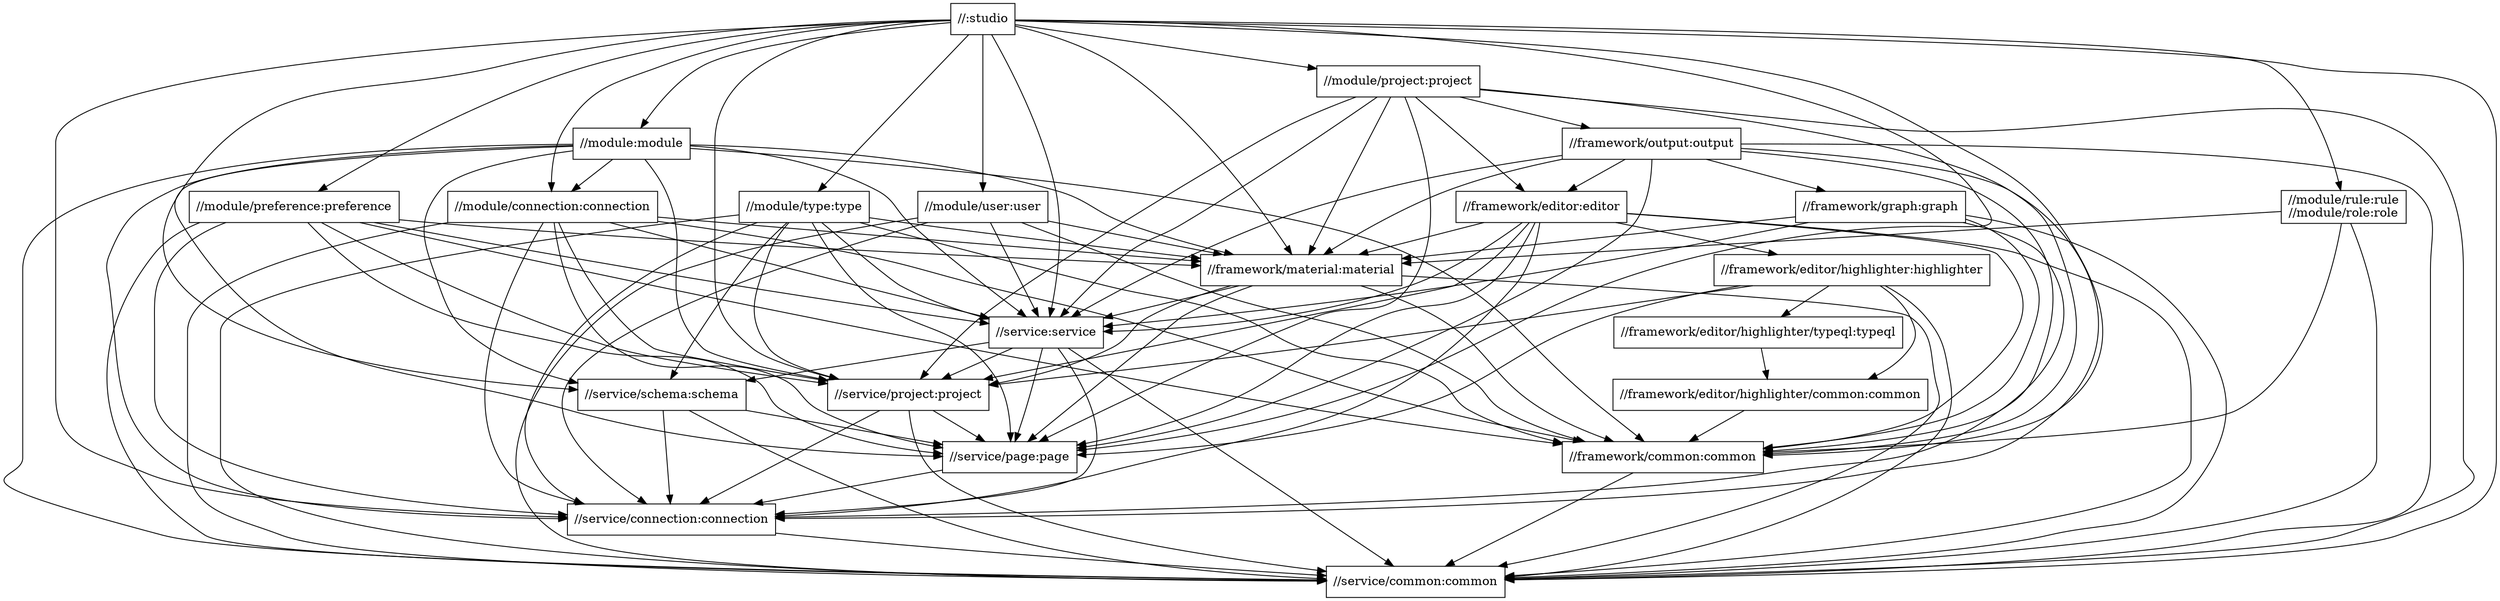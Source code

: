 digraph mygraph {
  node [shape=box];
  "//:studio"
  "//:studio" -> "//framework/common:common"
  "//:studio" -> "//framework/material:material"
  "//:studio" -> "//module:module"
  "//:studio" -> "//module/connection:connection"
  "//:studio" -> "//module/preference:preference"
  "//:studio" -> "//module/project:project"
  "//:studio" -> "//module/rule:rule\n//module/role:role"
  "//:studio" -> "//module/type:type"
  "//:studio" -> "//module/user:user"
  "//:studio" -> "//service/schema:schema"
  "//:studio" -> "//service:service"
  "//:studio" -> "//service/common:common"
  "//:studio" -> "//service/connection:connection"
  "//:studio" -> "//service/page:page"
  "//:studio" -> "//service/project:project"
  "//module/preference:preference"
  "//module/preference:preference" -> "//framework/common:common"
  "//module/preference:preference" -> "//framework/material:material"
  "//module/preference:preference" -> "//service:service"
  "//module/preference:preference" -> "//service/common:common"
  "//module/preference:preference" -> "//service/connection:connection"
  "//module/preference:preference" -> "//service/page:page"
  "//module/preference:preference" -> "//service/project:project"
  "//module:module"
  "//module:module" -> "//framework/common:common"
  "//module:module" -> "//framework/material:material"
  "//module:module" -> "//module/connection:connection"
  "//module:module" -> "//service:service"
  "//module:module" -> "//service/common:common"
  "//module:module" -> "//service/connection:connection"
  "//module:module" -> "//service/page:page"
  "//module:module" -> "//service/project:project"
  "//module:module" -> "//service/schema:schema"
  "//module/type:type"
  "//module/type:type" -> "//framework/common:common"
  "//module/type:type" -> "//framework/material:material"
  "//module/type:type" -> "//service:service"
  "//module/type:type" -> "//service/common:common"
  "//module/type:type" -> "//service/connection:connection"
  "//module/type:type" -> "//service/page:page"
  "//module/type:type" -> "//service/project:project"
  "//module/type:type" -> "//service/schema:schema"
  "//module/user:user"
  "//module/user:user" -> "//framework/common:common"
  "//module/user:user" -> "//framework/material:material"
  "//module/user:user" -> "//service:service"
  "//module/user:user" -> "//service/common:common"
  "//module/user:user" -> "//service/connection:connection"
  "//module/project:project"
  "//module/project:project" -> "//framework/common:common"
  "//module/project:project" -> "//framework/editor:editor"
  "//module/project:project" -> "//framework/material:material"
  "//module/project:project" -> "//framework/output:output"
  "//module/project:project" -> "//service:service"
  "//module/project:project" -> "//service/common:common"
  "//module/project:project" -> "//service/page:page"
  "//module/project:project" -> "//service/project:project"
  "//framework/output:output"
  "//framework/output:output" -> "//framework/common:common"
  "//framework/output:output" -> "//framework/editor:editor"
  "//framework/output:output" -> "//framework/graph:graph"
  "//framework/output:output" -> "//framework/material:material"
  "//framework/output:output" -> "//service:service"
  "//framework/output:output" -> "//service/common:common"
  "//framework/output:output" -> "//service/connection:connection"
  "//framework/output:output" -> "//service/page:page"
  "//framework/graph:graph"
  "//framework/graph:graph" -> "//framework/common:common"
  "//framework/graph:graph" -> "//framework/material:material"
  "//framework/graph:graph" -> "//service:service"
  "//framework/graph:graph" -> "//service/common:common"
  "//framework/graph:graph" -> "//service/connection:connection"
  "//framework/editor:editor"
  "//framework/editor:editor" -> "//framework/common:common"
  "//framework/editor:editor" -> "//framework/editor/highlighter:highlighter"
  "//framework/editor:editor" -> "//framework/material:material"
  "//framework/editor:editor" -> "//service:service"
  "//framework/editor:editor" -> "//service/common:common"
  "//framework/editor:editor" -> "//service/connection:connection"
  "//framework/editor:editor" -> "//service/page:page"
  "//framework/editor:editor" -> "//service/project:project"
  "//module/rule:rule\n//module/role:role"
  "//module/rule:rule\n//module/role:role" -> "//framework/common:common"
  "//module/rule:rule\n//module/role:role" -> "//framework/material:material"
  "//module/rule:rule\n//module/role:role" -> "//service/common:common"
  "//module/connection:connection"
  "//module/connection:connection" -> "//framework/common:common"
  "//module/connection:connection" -> "//framework/material:material"
  "//module/connection:connection" -> "//service:service"
  "//module/connection:connection" -> "//service/common:common"
  "//module/connection:connection" -> "//service/connection:connection"
  "//module/connection:connection" -> "//service/page:page"
  "//module/connection:connection" -> "//service/project:project"
  "//framework/material:material"
  "//framework/material:material" -> "//framework/common:common"
  "//framework/material:material" -> "//service:service"
  "//framework/material:material" -> "//service/common:common"
  "//framework/material:material" -> "//service/page:page"
  "//framework/material:material" -> "//service/project:project"
  "//service:service"
  "//service:service" -> "//service/common:common"
  "//service:service" -> "//service/connection:connection"
  "//service:service" -> "//service/page:page"
  "//service:service" -> "//service/project:project"
  "//service:service" -> "//service/schema:schema"
  "//service/schema:schema"
  "//service/schema:schema" -> "//service/common:common"
  "//service/schema:schema" -> "//service/connection:connection"
  "//service/schema:schema" -> "//service/page:page"
  "//framework/editor/highlighter:highlighter"
  "//framework/editor/highlighter:highlighter" -> "//framework/editor/highlighter/common:common"
  "//framework/editor/highlighter:highlighter" -> "//framework/editor/highlighter/typeql:typeql"
  "//framework/editor/highlighter:highlighter" -> "//service/common:common"
  "//framework/editor/highlighter:highlighter" -> "//service/page:page"
  "//framework/editor/highlighter:highlighter" -> "//service/project:project"
  "//service/project:project"
  "//service/project:project" -> "//service/common:common"
  "//service/project:project" -> "//service/connection:connection"
  "//service/project:project" -> "//service/page:page"
  "//service/page:page"
  "//service/page:page" -> "//service/connection:connection"
  "//service/connection:connection"
  "//service/connection:connection" -> "//service/common:common"
  "//framework/editor/highlighter/typeql:typeql"
  "//framework/editor/highlighter/typeql:typeql" -> "//framework/editor/highlighter/common:common"
  "//framework/editor/highlighter/common:common"
  "//framework/editor/highlighter/common:common" -> "//framework/common:common"
  "//framework/common:common"
  "//framework/common:common" -> "//service/common:common"
  "//service/common:common"
}
